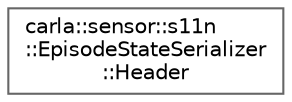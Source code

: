 digraph "类继承关系图"
{
 // INTERACTIVE_SVG=YES
 // LATEX_PDF_SIZE
  bgcolor="transparent";
  edge [fontname=Helvetica,fontsize=10,labelfontname=Helvetica,labelfontsize=10];
  node [fontname=Helvetica,fontsize=10,shape=box,height=0.2,width=0.4];
  rankdir="LR";
  Node0 [id="Node000000",label="carla::sensor::s11n\l::EpisodeStateSerializer\l::Header",height=0.2,width=0.4,color="grey40", fillcolor="white", style="filled",URL="$d9/de2/structcarla_1_1sensor_1_1s11n_1_1EpisodeStateSerializer_1_1Header.html",tooltip=" "];
}
